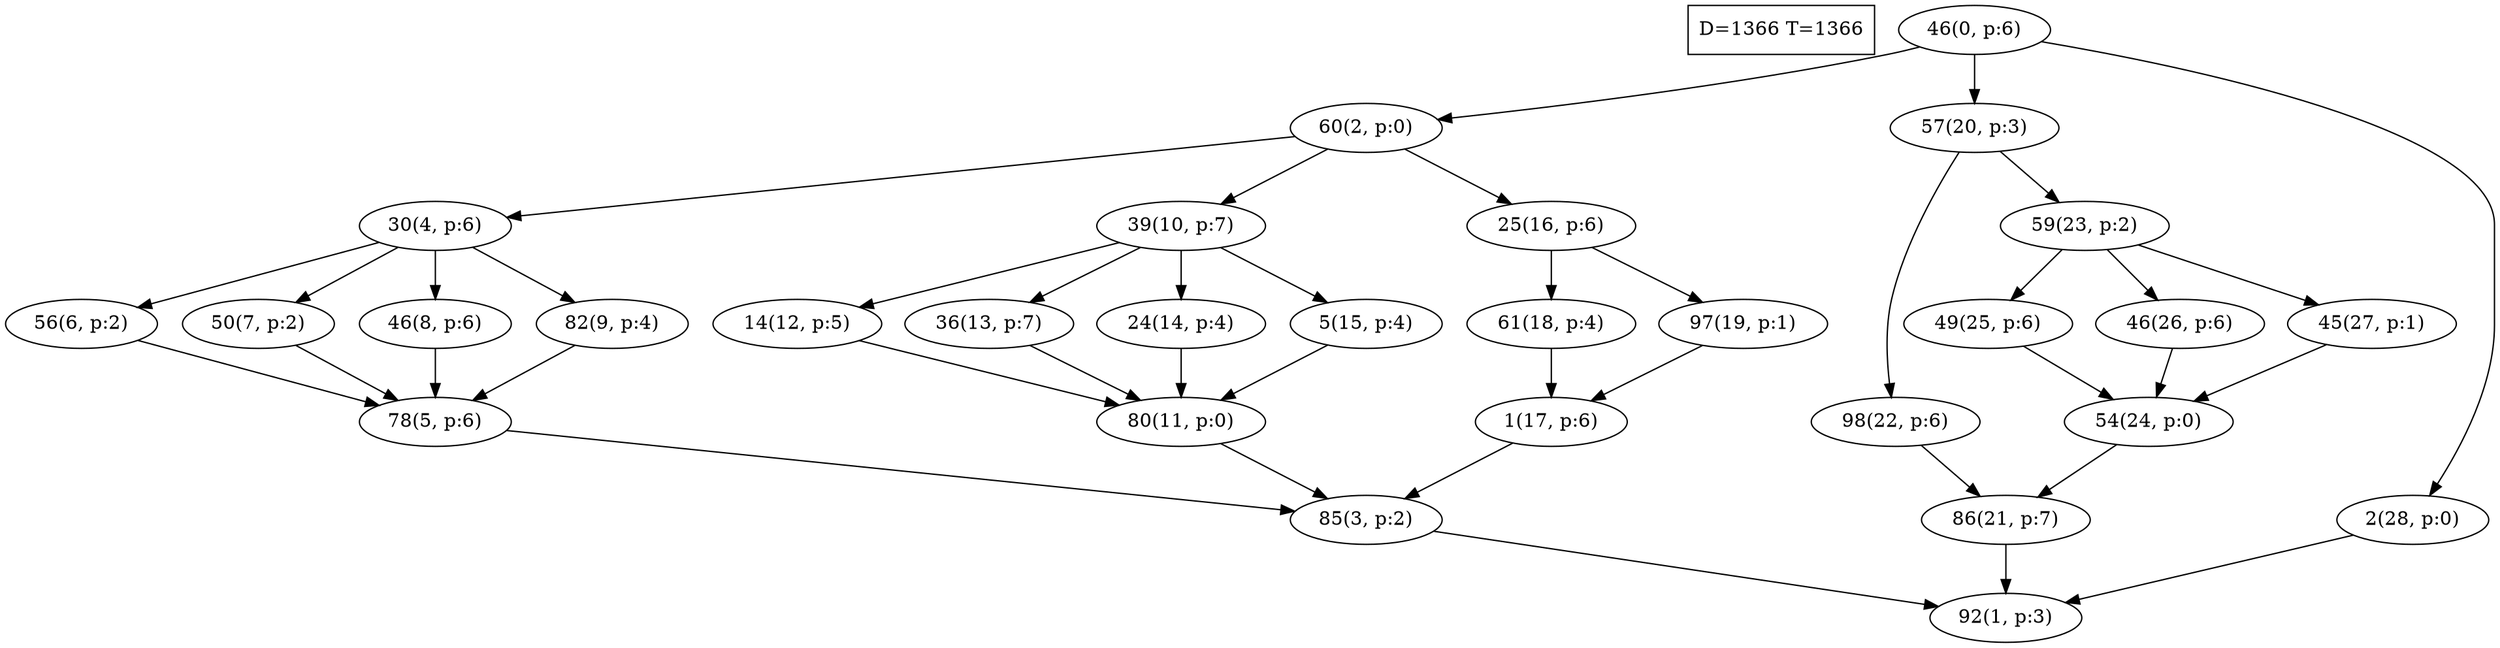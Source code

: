 digraph Task {
i [shape=box, label="D=1366 T=1366"]; 
0 [label="46(0, p:6)"];
1 [label="92(1, p:3)"];
2 [label="60(2, p:0)"];
3 [label="85(3, p:2)"];
4 [label="30(4, p:6)"];
5 [label="78(5, p:6)"];
6 [label="56(6, p:2)"];
7 [label="50(7, p:2)"];
8 [label="46(8, p:6)"];
9 [label="82(9, p:4)"];
10 [label="39(10, p:7)"];
11 [label="80(11, p:0)"];
12 [label="14(12, p:5)"];
13 [label="36(13, p:7)"];
14 [label="24(14, p:4)"];
15 [label="5(15, p:4)"];
16 [label="25(16, p:6)"];
17 [label="1(17, p:6)"];
18 [label="61(18, p:4)"];
19 [label="97(19, p:1)"];
20 [label="57(20, p:3)"];
21 [label="86(21, p:7)"];
22 [label="98(22, p:6)"];
23 [label="59(23, p:2)"];
24 [label="54(24, p:0)"];
25 [label="49(25, p:6)"];
26 [label="46(26, p:6)"];
27 [label="45(27, p:1)"];
28 [label="2(28, p:0)"];
0 -> 2;
0 -> 20;
0 -> 28;
2 -> 4;
2 -> 10;
2 -> 16;
3 -> 1;
4 -> 6;
4 -> 7;
4 -> 8;
4 -> 9;
5 -> 3;
6 -> 5;
7 -> 5;
8 -> 5;
9 -> 5;
10 -> 12;
10 -> 13;
10 -> 14;
10 -> 15;
11 -> 3;
12 -> 11;
13 -> 11;
14 -> 11;
15 -> 11;
16 -> 18;
16 -> 19;
17 -> 3;
18 -> 17;
19 -> 17;
20 -> 22;
20 -> 23;
21 -> 1;
22 -> 21;
23 -> 25;
23 -> 26;
23 -> 27;
24 -> 21;
25 -> 24;
26 -> 24;
27 -> 24;
28 -> 1;
}